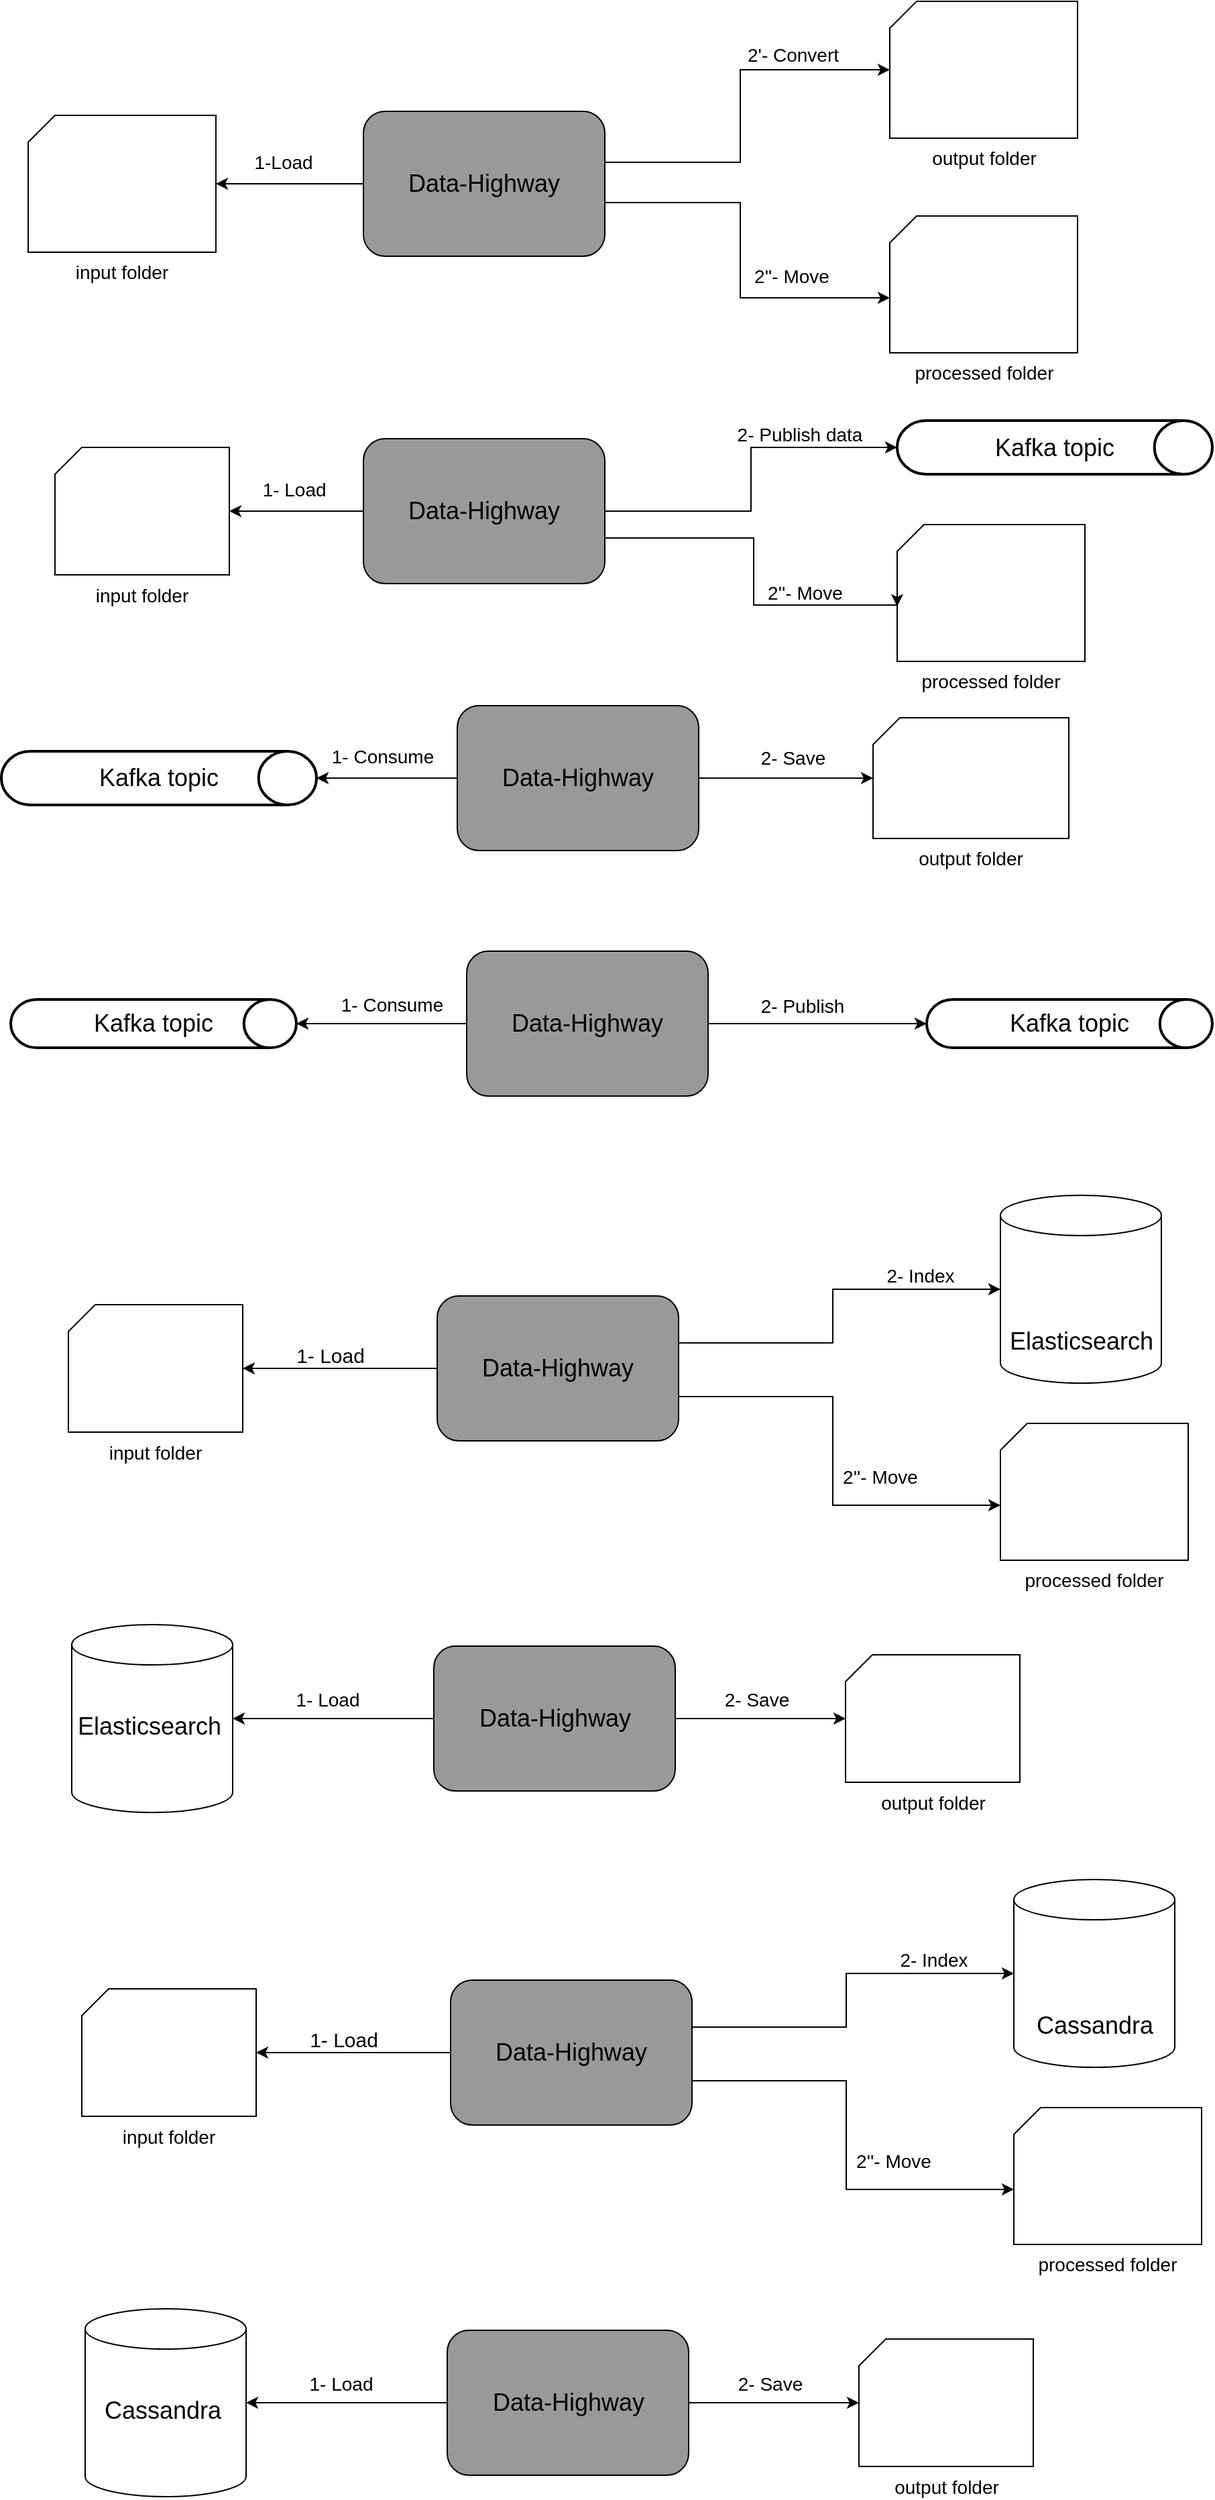 <mxfile version="14.9.3" type="device"><diagram id="F10wvaURb2_YnNM8vk-V" name="Page-1"><mxGraphModel dx="1350" dy="793" grid="1" gridSize="10" guides="1" tooltips="1" connect="1" arrows="1" fold="1" page="1" pageScale="1" pageWidth="850" pageHeight="1100" math="0" shadow="0"><root><mxCell id="0"/><mxCell id="1" parent="0"/><mxCell id="DIjdER45JpJv1hppfUgC-3" style="edgeStyle=orthogonalEdgeStyle;rounded=0;orthogonalLoop=1;jettySize=auto;html=1;" parent="1" target="DIjdER45JpJv1hppfUgC-2" edge="1"><mxGeometry relative="1" as="geometry"><mxPoint x="460" y="150" as="sourcePoint"/><Array as="points"><mxPoint x="460" y="150"/><mxPoint x="571" y="150"/><mxPoint x="571" y="81"/></Array></mxGeometry></mxCell><mxCell id="DIjdER45JpJv1hppfUgC-2" value="&lt;font style=&quot;font-size: 14px&quot;&gt;output folder&lt;/font&gt;" style="verticalLabelPosition=bottom;verticalAlign=top;html=1;shape=card;whiteSpace=wrap;size=20;arcSize=12;" parent="1" vertex="1"><mxGeometry x="682.5" y="30" width="140" height="102" as="geometry"/></mxCell><mxCell id="DIjdER45JpJv1hppfUgC-4" value="&lt;font style=&quot;font-size: 14px&quot;&gt;2'- Convert&lt;/font&gt;" style="text;html=1;align=center;verticalAlign=middle;resizable=0;points=[];autosize=1;" parent="1" vertex="1"><mxGeometry x="570" y="60" width="80" height="20" as="geometry"/></mxCell><mxCell id="DIjdER45JpJv1hppfUgC-8" value="&lt;font style=&quot;font-size: 14px&quot;&gt;2''- Move&lt;/font&gt;" style="text;html=1;align=center;verticalAlign=middle;resizable=0;points=[];autosize=1;" parent="1" vertex="1"><mxGeometry x="574" y="225" width="70" height="20" as="geometry"/></mxCell><mxCell id="DIjdER45JpJv1hppfUgC-9" value="&lt;font style=&quot;font-size: 18px&quot;&gt;Kafka topic&lt;/font&gt;" style="strokeWidth=2;html=1;shape=mxgraph.flowchart.direct_data;whiteSpace=wrap;" parent="1" vertex="1"><mxGeometry x="688" y="342.5" width="235" height="40" as="geometry"/></mxCell><mxCell id="DIjdER45JpJv1hppfUgC-12" style="edgeStyle=orthogonalEdgeStyle;rounded=0;orthogonalLoop=1;jettySize=auto;html=1;" parent="1" source="DIjdER45JpJv1hppfUgC-25" target="DIjdER45JpJv1hppfUgC-9" edge="1"><mxGeometry relative="1" as="geometry"/></mxCell><mxCell id="DIjdER45JpJv1hppfUgC-11" value="&lt;font style=&quot;font-size: 14px&quot;&gt;input folder&lt;/font&gt;" style="verticalLabelPosition=bottom;verticalAlign=top;html=1;shape=card;whiteSpace=wrap;size=20;arcSize=12;" parent="1" vertex="1"><mxGeometry x="60" y="362.5" width="130" height="95" as="geometry"/></mxCell><mxCell id="DIjdER45JpJv1hppfUgC-13" value="&lt;font style=&quot;font-size: 18px&quot;&gt;Kafka topic&lt;/font&gt;" style="strokeWidth=2;html=1;shape=mxgraph.flowchart.direct_data;whiteSpace=wrap;" parent="1" vertex="1"><mxGeometry x="20" y="589" width="235" height="40" as="geometry"/></mxCell><mxCell id="DIjdER45JpJv1hppfUgC-14" style="edgeStyle=orthogonalEdgeStyle;rounded=0;orthogonalLoop=1;jettySize=auto;html=1;exitX=1;exitY=0.5;exitDx=0;exitDy=0;exitPerimeter=0;" parent="1" source="DIjdER45JpJv1hppfUgC-27" target="DIjdER45JpJv1hppfUgC-15" edge="1"><mxGeometry relative="1" as="geometry"><mxPoint x="294" y="594" as="sourcePoint"/></mxGeometry></mxCell><mxCell id="DIjdER45JpJv1hppfUgC-15" value="&lt;font style=&quot;font-size: 14px&quot;&gt;output folder&lt;/font&gt;" style="verticalLabelPosition=bottom;verticalAlign=top;html=1;shape=card;whiteSpace=wrap;size=20;arcSize=12;" parent="1" vertex="1"><mxGeometry x="670" y="564" width="146" height="90" as="geometry"/></mxCell><mxCell id="DIjdER45JpJv1hppfUgC-16" value="&lt;font style=&quot;font-size: 14px&quot;&gt;2- Publish data&lt;/font&gt;" style="text;html=1;align=center;verticalAlign=middle;resizable=0;points=[];autosize=1;" parent="1" vertex="1"><mxGeometry x="560" y="342.5" width="110" height="20" as="geometry"/></mxCell><mxCell id="DIjdER45JpJv1hppfUgC-17" value="&lt;font style=&quot;font-size: 14px&quot;&gt;1- Consume&lt;/font&gt;" style="text;html=1;align=center;verticalAlign=middle;resizable=0;points=[];autosize=1;" parent="1" vertex="1"><mxGeometry x="259" y="583" width="90" height="20" as="geometry"/></mxCell><mxCell id="DIjdER45JpJv1hppfUgC-18" value="&lt;font style=&quot;font-size: 14px&quot;&gt;input folder&lt;/font&gt;" style="verticalLabelPosition=bottom;verticalAlign=top;html=1;shape=card;whiteSpace=wrap;size=20;arcSize=12;" parent="1" vertex="1"><mxGeometry x="40" y="115" width="140" height="102" as="geometry"/></mxCell><mxCell id="DIjdER45JpJv1hppfUgC-19" value="&lt;font style=&quot;font-size: 14px&quot;&gt;processed folder&lt;/font&gt;" style="verticalLabelPosition=bottom;verticalAlign=top;html=1;shape=card;whiteSpace=wrap;size=20;arcSize=12;" parent="1" vertex="1"><mxGeometry x="682.5" y="190" width="140" height="102" as="geometry"/></mxCell><mxCell id="DIjdER45JpJv1hppfUgC-21" style="edgeStyle=orthogonalEdgeStyle;rounded=0;orthogonalLoop=1;jettySize=auto;html=1;entryX=0;entryY=0;entryDx=0;entryDy=61;entryPerimeter=0;" parent="1" target="DIjdER45JpJv1hppfUgC-19" edge="1"><mxGeometry relative="1" as="geometry"><mxPoint x="460" y="180" as="sourcePoint"/><mxPoint x="570" y="240" as="targetPoint"/><Array as="points"><mxPoint x="460" y="180"/><mxPoint x="571" y="180"/><mxPoint x="571" y="251"/></Array></mxGeometry></mxCell><mxCell id="DIjdER45JpJv1hppfUgC-23" style="edgeStyle=orthogonalEdgeStyle;rounded=0;orthogonalLoop=1;jettySize=auto;html=1;entryX=1;entryY=0.5;entryDx=0;entryDy=0;entryPerimeter=0;" parent="1" source="DIjdER45JpJv1hppfUgC-22" target="DIjdER45JpJv1hppfUgC-18" edge="1"><mxGeometry relative="1" as="geometry"/></mxCell><mxCell id="DIjdER45JpJv1hppfUgC-22" value="&lt;font style=&quot;font-size: 18px&quot;&gt;Data-Highway&lt;/font&gt;" style="rounded=1;whiteSpace=wrap;html=1;fillColor=#999999;" parent="1" vertex="1"><mxGeometry x="290" y="112" width="180" height="108" as="geometry"/></mxCell><mxCell id="DIjdER45JpJv1hppfUgC-24" value="&lt;font style=&quot;font-size: 14px&quot;&gt;1-Load&lt;/font&gt;" style="text;html=1;align=center;verticalAlign=middle;resizable=0;points=[];autosize=1;" parent="1" vertex="1"><mxGeometry x="200" y="140" width="60" height="20" as="geometry"/></mxCell><mxCell id="DKGWi6vxhXOXM3L-PrIu-2" style="edgeStyle=orthogonalEdgeStyle;rounded=0;orthogonalLoop=1;jettySize=auto;html=1;exitX=0;exitY=0.5;exitDx=0;exitDy=0;" parent="1" source="DIjdER45JpJv1hppfUgC-25" target="DIjdER45JpJv1hppfUgC-11" edge="1"><mxGeometry relative="1" as="geometry"/></mxCell><mxCell id="DIjdER45JpJv1hppfUgC-25" value="&lt;font style=&quot;font-size: 18px&quot;&gt;Data-Highway&lt;/font&gt;" style="rounded=1;whiteSpace=wrap;html=1;fillColor=#999999;" parent="1" vertex="1"><mxGeometry x="290" y="356" width="180" height="108" as="geometry"/></mxCell><mxCell id="DKGWi6vxhXOXM3L-PrIu-3" style="edgeStyle=orthogonalEdgeStyle;rounded=0;orthogonalLoop=1;jettySize=auto;html=1;entryX=1;entryY=0.5;entryDx=0;entryDy=0;entryPerimeter=0;" parent="1" source="DIjdER45JpJv1hppfUgC-27" target="DIjdER45JpJv1hppfUgC-13" edge="1"><mxGeometry relative="1" as="geometry"/></mxCell><mxCell id="DIjdER45JpJv1hppfUgC-27" value="&lt;font style=&quot;font-size: 18px&quot;&gt;Data-Highway&lt;/font&gt;" style="rounded=1;whiteSpace=wrap;html=1;fillColor=#999999;" parent="1" vertex="1"><mxGeometry x="360" y="555" width="180" height="108" as="geometry"/></mxCell><mxCell id="DIjdER45JpJv1hppfUgC-29" value="&lt;font style=&quot;font-size: 14px&quot;&gt;1- Load&amp;nbsp;&lt;/font&gt;" style="text;html=1;align=center;verticalAlign=middle;resizable=0;points=[];autosize=1;" parent="1" vertex="1"><mxGeometry x="205" y="384" width="70" height="20" as="geometry"/></mxCell><mxCell id="DIjdER45JpJv1hppfUgC-30" value="&lt;font style=&quot;font-size: 14px&quot;&gt;2- Save&lt;/font&gt;" style="text;html=1;align=center;verticalAlign=middle;resizable=0;points=[];autosize=1;" parent="1" vertex="1"><mxGeometry x="580" y="584" width="60" height="20" as="geometry"/></mxCell><mxCell id="DIjdER45JpJv1hppfUgC-31" value="&lt;font style=&quot;font-size: 18px&quot;&gt;Kafka topic&lt;/font&gt;" style="strokeWidth=2;html=1;shape=mxgraph.flowchart.direct_data;whiteSpace=wrap;" parent="1" vertex="1"><mxGeometry x="27" y="774" width="213" height="36" as="geometry"/></mxCell><mxCell id="DIjdER45JpJv1hppfUgC-32" style="edgeStyle=orthogonalEdgeStyle;rounded=0;orthogonalLoop=1;jettySize=auto;html=1;exitX=1;exitY=0.5;exitDx=0;exitDy=0;exitPerimeter=0;entryX=0;entryY=0.5;entryDx=0;entryDy=0;entryPerimeter=0;" parent="1" source="DIjdER45JpJv1hppfUgC-35" target="DIjdER45JpJv1hppfUgC-38" edge="1"><mxGeometry relative="1" as="geometry"><mxPoint x="301" y="779" as="sourcePoint"/><mxPoint x="677" y="794" as="targetPoint"/></mxGeometry></mxCell><mxCell id="DIjdER45JpJv1hppfUgC-34" value="&lt;font style=&quot;font-size: 14px&quot;&gt;1- Consume&lt;/font&gt;" style="text;html=1;align=center;verticalAlign=middle;resizable=0;points=[];autosize=1;" parent="1" vertex="1"><mxGeometry x="266" y="768" width="90" height="20" as="geometry"/></mxCell><mxCell id="DKGWi6vxhXOXM3L-PrIu-4" style="edgeStyle=orthogonalEdgeStyle;rounded=0;orthogonalLoop=1;jettySize=auto;html=1;exitX=0;exitY=0.5;exitDx=0;exitDy=0;entryX=1;entryY=0.5;entryDx=0;entryDy=0;entryPerimeter=0;" parent="1" source="DIjdER45JpJv1hppfUgC-35" target="DIjdER45JpJv1hppfUgC-31" edge="1"><mxGeometry relative="1" as="geometry"/></mxCell><mxCell id="DIjdER45JpJv1hppfUgC-35" value="&lt;font style=&quot;font-size: 18px&quot;&gt;Data-Highway&lt;/font&gt;" style="rounded=1;whiteSpace=wrap;html=1;fillColor=#999999;" parent="1" vertex="1"><mxGeometry x="367" y="738" width="180" height="108" as="geometry"/></mxCell><mxCell id="DIjdER45JpJv1hppfUgC-37" value="&lt;font style=&quot;font-size: 14px&quot;&gt;2- Publish&lt;/font&gt;" style="text;html=1;align=center;verticalAlign=middle;resizable=0;points=[];autosize=1;" parent="1" vertex="1"><mxGeometry x="577" y="769" width="80" height="20" as="geometry"/></mxCell><mxCell id="DIjdER45JpJv1hppfUgC-38" value="&lt;font style=&quot;font-size: 18px&quot;&gt;Kafka topic&lt;/font&gt;" style="strokeWidth=2;html=1;shape=mxgraph.flowchart.direct_data;whiteSpace=wrap;" parent="1" vertex="1"><mxGeometry x="710" y="774" width="213" height="36" as="geometry"/></mxCell><mxCell id="DKGWi6vxhXOXM3L-PrIu-5" value="" style="shape=cylinder3;whiteSpace=wrap;html=1;boundedLbl=1;backgroundOutline=1;size=15;" parent="1" vertex="1"><mxGeometry x="765" y="920" width="120" height="140" as="geometry"/></mxCell><mxCell id="DKGWi6vxhXOXM3L-PrIu-6" value="&lt;font style=&quot;font-size: 18px&quot;&gt;Elasticsearch&lt;/font&gt;" style="text;html=1;align=center;verticalAlign=middle;resizable=0;points=[];autosize=1;" parent="1" vertex="1"><mxGeometry x="765" y="1019" width="120" height="20" as="geometry"/></mxCell><mxCell id="DKGWi6vxhXOXM3L-PrIu-8" style="edgeStyle=orthogonalEdgeStyle;rounded=0;orthogonalLoop=1;jettySize=auto;html=1;entryX=0;entryY=0.5;entryDx=0;entryDy=0;entryPerimeter=0;" parent="1" source="DKGWi6vxhXOXM3L-PrIu-7" target="DKGWi6vxhXOXM3L-PrIu-5" edge="1"><mxGeometry relative="1" as="geometry"><Array as="points"><mxPoint x="640" y="1030"/><mxPoint x="640" y="990"/></Array></mxGeometry></mxCell><mxCell id="DKGWi6vxhXOXM3L-PrIu-7" value="&lt;font style=&quot;font-size: 18px&quot;&gt;Data-Highway&lt;/font&gt;" style="rounded=1;whiteSpace=wrap;html=1;fillColor=#999999;" parent="1" vertex="1"><mxGeometry x="345" y="995" width="180" height="108" as="geometry"/></mxCell><mxCell id="DKGWi6vxhXOXM3L-PrIu-9" value="&lt;font style=&quot;font-size: 14px&quot;&gt;2- Index&lt;/font&gt;" style="text;html=1;align=center;verticalAlign=middle;resizable=0;points=[];autosize=1;" parent="1" vertex="1"><mxGeometry x="670" y="970" width="70" height="20" as="geometry"/></mxCell><mxCell id="DKGWi6vxhXOXM3L-PrIu-10" value="&lt;font style=&quot;font-size: 14px&quot;&gt;input folder&lt;/font&gt;" style="verticalLabelPosition=bottom;verticalAlign=top;html=1;shape=card;whiteSpace=wrap;size=20;arcSize=12;" parent="1" vertex="1"><mxGeometry x="70" y="1001.5" width="130" height="95" as="geometry"/></mxCell><mxCell id="DKGWi6vxhXOXM3L-PrIu-11" style="edgeStyle=orthogonalEdgeStyle;rounded=0;orthogonalLoop=1;jettySize=auto;html=1;" parent="1" source="DKGWi6vxhXOXM3L-PrIu-7" target="DKGWi6vxhXOXM3L-PrIu-10" edge="1"><mxGeometry relative="1" as="geometry"><mxPoint x="300" y="1049" as="sourcePoint"/></mxGeometry></mxCell><mxCell id="DKGWi6vxhXOXM3L-PrIu-12" value="&lt;font style=&quot;font-size: 15px&quot;&gt;1- Load&lt;/font&gt;" style="text;html=1;align=center;verticalAlign=middle;resizable=0;points=[];autosize=1;" parent="1" vertex="1"><mxGeometry x="230" y="1029" width="70" height="20" as="geometry"/></mxCell><mxCell id="dCnAp-vJwdyd0kNVElYG-1" value="" style="shape=cylinder3;whiteSpace=wrap;html=1;boundedLbl=1;backgroundOutline=1;size=15;" parent="1" vertex="1"><mxGeometry x="72.5" y="1240" width="120" height="140" as="geometry"/></mxCell><mxCell id="dCnAp-vJwdyd0kNVElYG-2" value="&lt;font style=&quot;font-size: 18px&quot;&gt;Elasticsearch&lt;/font&gt;" style="text;html=1;align=center;verticalAlign=middle;resizable=0;points=[];autosize=1;" parent="1" vertex="1"><mxGeometry x="70" y="1306" width="120" height="20" as="geometry"/></mxCell><mxCell id="dCnAp-vJwdyd0kNVElYG-6" style="edgeStyle=orthogonalEdgeStyle;rounded=0;orthogonalLoop=1;jettySize=auto;html=1;" parent="1" source="dCnAp-vJwdyd0kNVElYG-3" target="dCnAp-vJwdyd0kNVElYG-4" edge="1"><mxGeometry relative="1" as="geometry"/></mxCell><mxCell id="dCnAp-vJwdyd0kNVElYG-9" style="edgeStyle=orthogonalEdgeStyle;rounded=0;orthogonalLoop=1;jettySize=auto;html=1;exitX=0;exitY=0.5;exitDx=0;exitDy=0;entryX=1;entryY=0.5;entryDx=0;entryDy=0;entryPerimeter=0;" parent="1" source="dCnAp-vJwdyd0kNVElYG-3" target="dCnAp-vJwdyd0kNVElYG-1" edge="1"><mxGeometry relative="1" as="geometry"/></mxCell><mxCell id="dCnAp-vJwdyd0kNVElYG-3" value="&lt;font style=&quot;font-size: 18px&quot;&gt;Data-Highway&lt;/font&gt;" style="rounded=1;whiteSpace=wrap;html=1;fillColor=#999999;" parent="1" vertex="1"><mxGeometry x="342.5" y="1256" width="180" height="108" as="geometry"/></mxCell><mxCell id="dCnAp-vJwdyd0kNVElYG-4" value="&lt;font style=&quot;font-size: 14px&quot;&gt;output folder&lt;/font&gt;" style="verticalLabelPosition=bottom;verticalAlign=top;html=1;shape=card;whiteSpace=wrap;size=20;arcSize=12;" parent="1" vertex="1"><mxGeometry x="649.5" y="1262.5" width="130" height="95" as="geometry"/></mxCell><mxCell id="dCnAp-vJwdyd0kNVElYG-7" value="&lt;font style=&quot;font-size: 14px&quot;&gt;1- Load&lt;/font&gt;" style="text;html=1;align=center;verticalAlign=middle;resizable=0;points=[];autosize=1;" parent="1" vertex="1"><mxGeometry x="232.5" y="1286" width="60" height="20" as="geometry"/></mxCell><mxCell id="dCnAp-vJwdyd0kNVElYG-8" value="&lt;font style=&quot;font-size: 14px&quot;&gt;2- Save&lt;/font&gt;" style="text;html=1;align=center;verticalAlign=middle;resizable=0;points=[];autosize=1;" parent="1" vertex="1"><mxGeometry x="552.5" y="1286" width="60" height="20" as="geometry"/></mxCell><mxCell id="ILHUYPU9Rq-sl5ISpis8-1" value="&lt;font style=&quot;font-size: 14px&quot;&gt;2''- Move&lt;/font&gt;" style="text;html=1;align=center;verticalAlign=middle;resizable=0;points=[];autosize=1;" parent="1" vertex="1"><mxGeometry x="584" y="461" width="70" height="20" as="geometry"/></mxCell><mxCell id="ILHUYPU9Rq-sl5ISpis8-2" value="&lt;font style=&quot;font-size: 14px&quot;&gt;processed folder&lt;/font&gt;" style="verticalLabelPosition=bottom;verticalAlign=top;html=1;shape=card;whiteSpace=wrap;size=20;arcSize=12;" parent="1" vertex="1"><mxGeometry x="688" y="420" width="140" height="102" as="geometry"/></mxCell><mxCell id="ILHUYPU9Rq-sl5ISpis8-3" style="edgeStyle=orthogonalEdgeStyle;rounded=0;orthogonalLoop=1;jettySize=auto;html=1;entryX=0;entryY=0;entryDx=0;entryDy=61;entryPerimeter=0;" parent="1" target="ILHUYPU9Rq-sl5ISpis8-2" edge="1"><mxGeometry relative="1" as="geometry"><mxPoint x="470" y="430" as="sourcePoint"/><mxPoint x="580" y="490" as="targetPoint"/><Array as="points"><mxPoint x="581" y="430"/><mxPoint x="581" y="480"/></Array></mxGeometry></mxCell><mxCell id="ILHUYPU9Rq-sl5ISpis8-4" value="&lt;font style=&quot;font-size: 14px&quot;&gt;2''- Move&lt;/font&gt;" style="text;html=1;align=center;verticalAlign=middle;resizable=0;points=[];autosize=1;" parent="1" vertex="1"><mxGeometry x="640" y="1120" width="70" height="20" as="geometry"/></mxCell><mxCell id="ILHUYPU9Rq-sl5ISpis8-5" value="&lt;font style=&quot;font-size: 14px&quot;&gt;processed folder&lt;/font&gt;" style="verticalLabelPosition=bottom;verticalAlign=top;html=1;shape=card;whiteSpace=wrap;size=20;arcSize=12;" parent="1" vertex="1"><mxGeometry x="765" y="1090" width="140" height="102" as="geometry"/></mxCell><mxCell id="ILHUYPU9Rq-sl5ISpis8-6" style="edgeStyle=orthogonalEdgeStyle;rounded=0;orthogonalLoop=1;jettySize=auto;html=1;entryX=0;entryY=0;entryDx=0;entryDy=61;entryPerimeter=0;" parent="1" target="ILHUYPU9Rq-sl5ISpis8-5" edge="1"><mxGeometry relative="1" as="geometry"><mxPoint x="525" y="1079" as="sourcePoint"/><mxPoint x="635" y="1139" as="targetPoint"/><Array as="points"><mxPoint x="525" y="1070"/><mxPoint x="640" y="1070"/><mxPoint x="640" y="1151"/></Array></mxGeometry></mxCell><mxCell id="jk-LVNJ_4-tKqTP3EJlw-1" value="" style="shape=cylinder3;whiteSpace=wrap;html=1;boundedLbl=1;backgroundOutline=1;size=15;" vertex="1" parent="1"><mxGeometry x="775" y="1430" width="120" height="140" as="geometry"/></mxCell><mxCell id="jk-LVNJ_4-tKqTP3EJlw-2" value="&lt;font style=&quot;font-size: 18px&quot;&gt;Cassandra&lt;/font&gt;" style="text;html=1;align=center;verticalAlign=middle;resizable=0;points=[];autosize=1;" vertex="1" parent="1"><mxGeometry x="785" y="1529" width="100" height="20" as="geometry"/></mxCell><mxCell id="jk-LVNJ_4-tKqTP3EJlw-3" style="edgeStyle=orthogonalEdgeStyle;rounded=0;orthogonalLoop=1;jettySize=auto;html=1;entryX=0;entryY=0.5;entryDx=0;entryDy=0;entryPerimeter=0;" edge="1" parent="1" source="jk-LVNJ_4-tKqTP3EJlw-4" target="jk-LVNJ_4-tKqTP3EJlw-1"><mxGeometry relative="1" as="geometry"><Array as="points"><mxPoint x="650" y="1540"/><mxPoint x="650" y="1500"/></Array></mxGeometry></mxCell><mxCell id="jk-LVNJ_4-tKqTP3EJlw-4" value="&lt;font style=&quot;font-size: 18px&quot;&gt;Data-Highway&lt;/font&gt;" style="rounded=1;whiteSpace=wrap;html=1;fillColor=#999999;" vertex="1" parent="1"><mxGeometry x="355" y="1505" width="180" height="108" as="geometry"/></mxCell><mxCell id="jk-LVNJ_4-tKqTP3EJlw-5" value="&lt;font style=&quot;font-size: 14px&quot;&gt;2- Index&lt;/font&gt;" style="text;html=1;align=center;verticalAlign=middle;resizable=0;points=[];autosize=1;" vertex="1" parent="1"><mxGeometry x="680" y="1480" width="70" height="20" as="geometry"/></mxCell><mxCell id="jk-LVNJ_4-tKqTP3EJlw-6" value="&lt;font style=&quot;font-size: 14px&quot;&gt;input folder&lt;/font&gt;" style="verticalLabelPosition=bottom;verticalAlign=top;html=1;shape=card;whiteSpace=wrap;size=20;arcSize=12;" vertex="1" parent="1"><mxGeometry x="80" y="1511.5" width="130" height="95" as="geometry"/></mxCell><mxCell id="jk-LVNJ_4-tKqTP3EJlw-7" style="edgeStyle=orthogonalEdgeStyle;rounded=0;orthogonalLoop=1;jettySize=auto;html=1;" edge="1" parent="1" source="jk-LVNJ_4-tKqTP3EJlw-4" target="jk-LVNJ_4-tKqTP3EJlw-6"><mxGeometry relative="1" as="geometry"><mxPoint x="310" y="1559" as="sourcePoint"/></mxGeometry></mxCell><mxCell id="jk-LVNJ_4-tKqTP3EJlw-8" value="&lt;font style=&quot;font-size: 15px&quot;&gt;1- Load&lt;/font&gt;" style="text;html=1;align=center;verticalAlign=middle;resizable=0;points=[];autosize=1;" vertex="1" parent="1"><mxGeometry x="240" y="1539" width="70" height="20" as="geometry"/></mxCell><mxCell id="jk-LVNJ_4-tKqTP3EJlw-9" value="" style="shape=cylinder3;whiteSpace=wrap;html=1;boundedLbl=1;backgroundOutline=1;size=15;" vertex="1" parent="1"><mxGeometry x="82.5" y="1750" width="120" height="140" as="geometry"/></mxCell><mxCell id="jk-LVNJ_4-tKqTP3EJlw-10" value="&lt;font style=&quot;font-size: 18px&quot;&gt;Cassandra&lt;/font&gt;" style="text;html=1;align=center;verticalAlign=middle;resizable=0;points=[];autosize=1;" vertex="1" parent="1"><mxGeometry x="90" y="1816" width="100" height="20" as="geometry"/></mxCell><mxCell id="jk-LVNJ_4-tKqTP3EJlw-11" style="edgeStyle=orthogonalEdgeStyle;rounded=0;orthogonalLoop=1;jettySize=auto;html=1;" edge="1" parent="1" source="jk-LVNJ_4-tKqTP3EJlw-13" target="jk-LVNJ_4-tKqTP3EJlw-14"><mxGeometry relative="1" as="geometry"/></mxCell><mxCell id="jk-LVNJ_4-tKqTP3EJlw-12" style="edgeStyle=orthogonalEdgeStyle;rounded=0;orthogonalLoop=1;jettySize=auto;html=1;exitX=0;exitY=0.5;exitDx=0;exitDy=0;entryX=1;entryY=0.5;entryDx=0;entryDy=0;entryPerimeter=0;" edge="1" parent="1" source="jk-LVNJ_4-tKqTP3EJlw-13" target="jk-LVNJ_4-tKqTP3EJlw-9"><mxGeometry relative="1" as="geometry"/></mxCell><mxCell id="jk-LVNJ_4-tKqTP3EJlw-13" value="&lt;font style=&quot;font-size: 18px&quot;&gt;Data-Highway&lt;/font&gt;" style="rounded=1;whiteSpace=wrap;html=1;fillColor=#999999;" vertex="1" parent="1"><mxGeometry x="352.5" y="1766" width="180" height="108" as="geometry"/></mxCell><mxCell id="jk-LVNJ_4-tKqTP3EJlw-14" value="&lt;font style=&quot;font-size: 14px&quot;&gt;output folder&lt;/font&gt;" style="verticalLabelPosition=bottom;verticalAlign=top;html=1;shape=card;whiteSpace=wrap;size=20;arcSize=12;" vertex="1" parent="1"><mxGeometry x="659.5" y="1772.5" width="130" height="95" as="geometry"/></mxCell><mxCell id="jk-LVNJ_4-tKqTP3EJlw-15" value="&lt;font style=&quot;font-size: 14px&quot;&gt;1- Load&lt;/font&gt;" style="text;html=1;align=center;verticalAlign=middle;resizable=0;points=[];autosize=1;" vertex="1" parent="1"><mxGeometry x="242.5" y="1796" width="60" height="20" as="geometry"/></mxCell><mxCell id="jk-LVNJ_4-tKqTP3EJlw-16" value="&lt;font style=&quot;font-size: 14px&quot;&gt;2- Save&lt;/font&gt;" style="text;html=1;align=center;verticalAlign=middle;resizable=0;points=[];autosize=1;" vertex="1" parent="1"><mxGeometry x="562.5" y="1796" width="60" height="20" as="geometry"/></mxCell><mxCell id="jk-LVNJ_4-tKqTP3EJlw-17" value="&lt;font style=&quot;font-size: 14px&quot;&gt;2''- Move&lt;/font&gt;" style="text;html=1;align=center;verticalAlign=middle;resizable=0;points=[];autosize=1;" vertex="1" parent="1"><mxGeometry x="650" y="1630" width="70" height="20" as="geometry"/></mxCell><mxCell id="jk-LVNJ_4-tKqTP3EJlw-18" value="&lt;font style=&quot;font-size: 14px&quot;&gt;processed folder&lt;/font&gt;" style="verticalLabelPosition=bottom;verticalAlign=top;html=1;shape=card;whiteSpace=wrap;size=20;arcSize=12;" vertex="1" parent="1"><mxGeometry x="775" y="1600" width="140" height="102" as="geometry"/></mxCell><mxCell id="jk-LVNJ_4-tKqTP3EJlw-19" style="edgeStyle=orthogonalEdgeStyle;rounded=0;orthogonalLoop=1;jettySize=auto;html=1;entryX=0;entryY=0;entryDx=0;entryDy=61;entryPerimeter=0;" edge="1" parent="1" target="jk-LVNJ_4-tKqTP3EJlw-18"><mxGeometry relative="1" as="geometry"><mxPoint x="535" y="1589" as="sourcePoint"/><mxPoint x="645" y="1649" as="targetPoint"/><Array as="points"><mxPoint x="535" y="1580"/><mxPoint x="650" y="1580"/><mxPoint x="650" y="1661"/></Array></mxGeometry></mxCell></root></mxGraphModel></diagram></mxfile>
